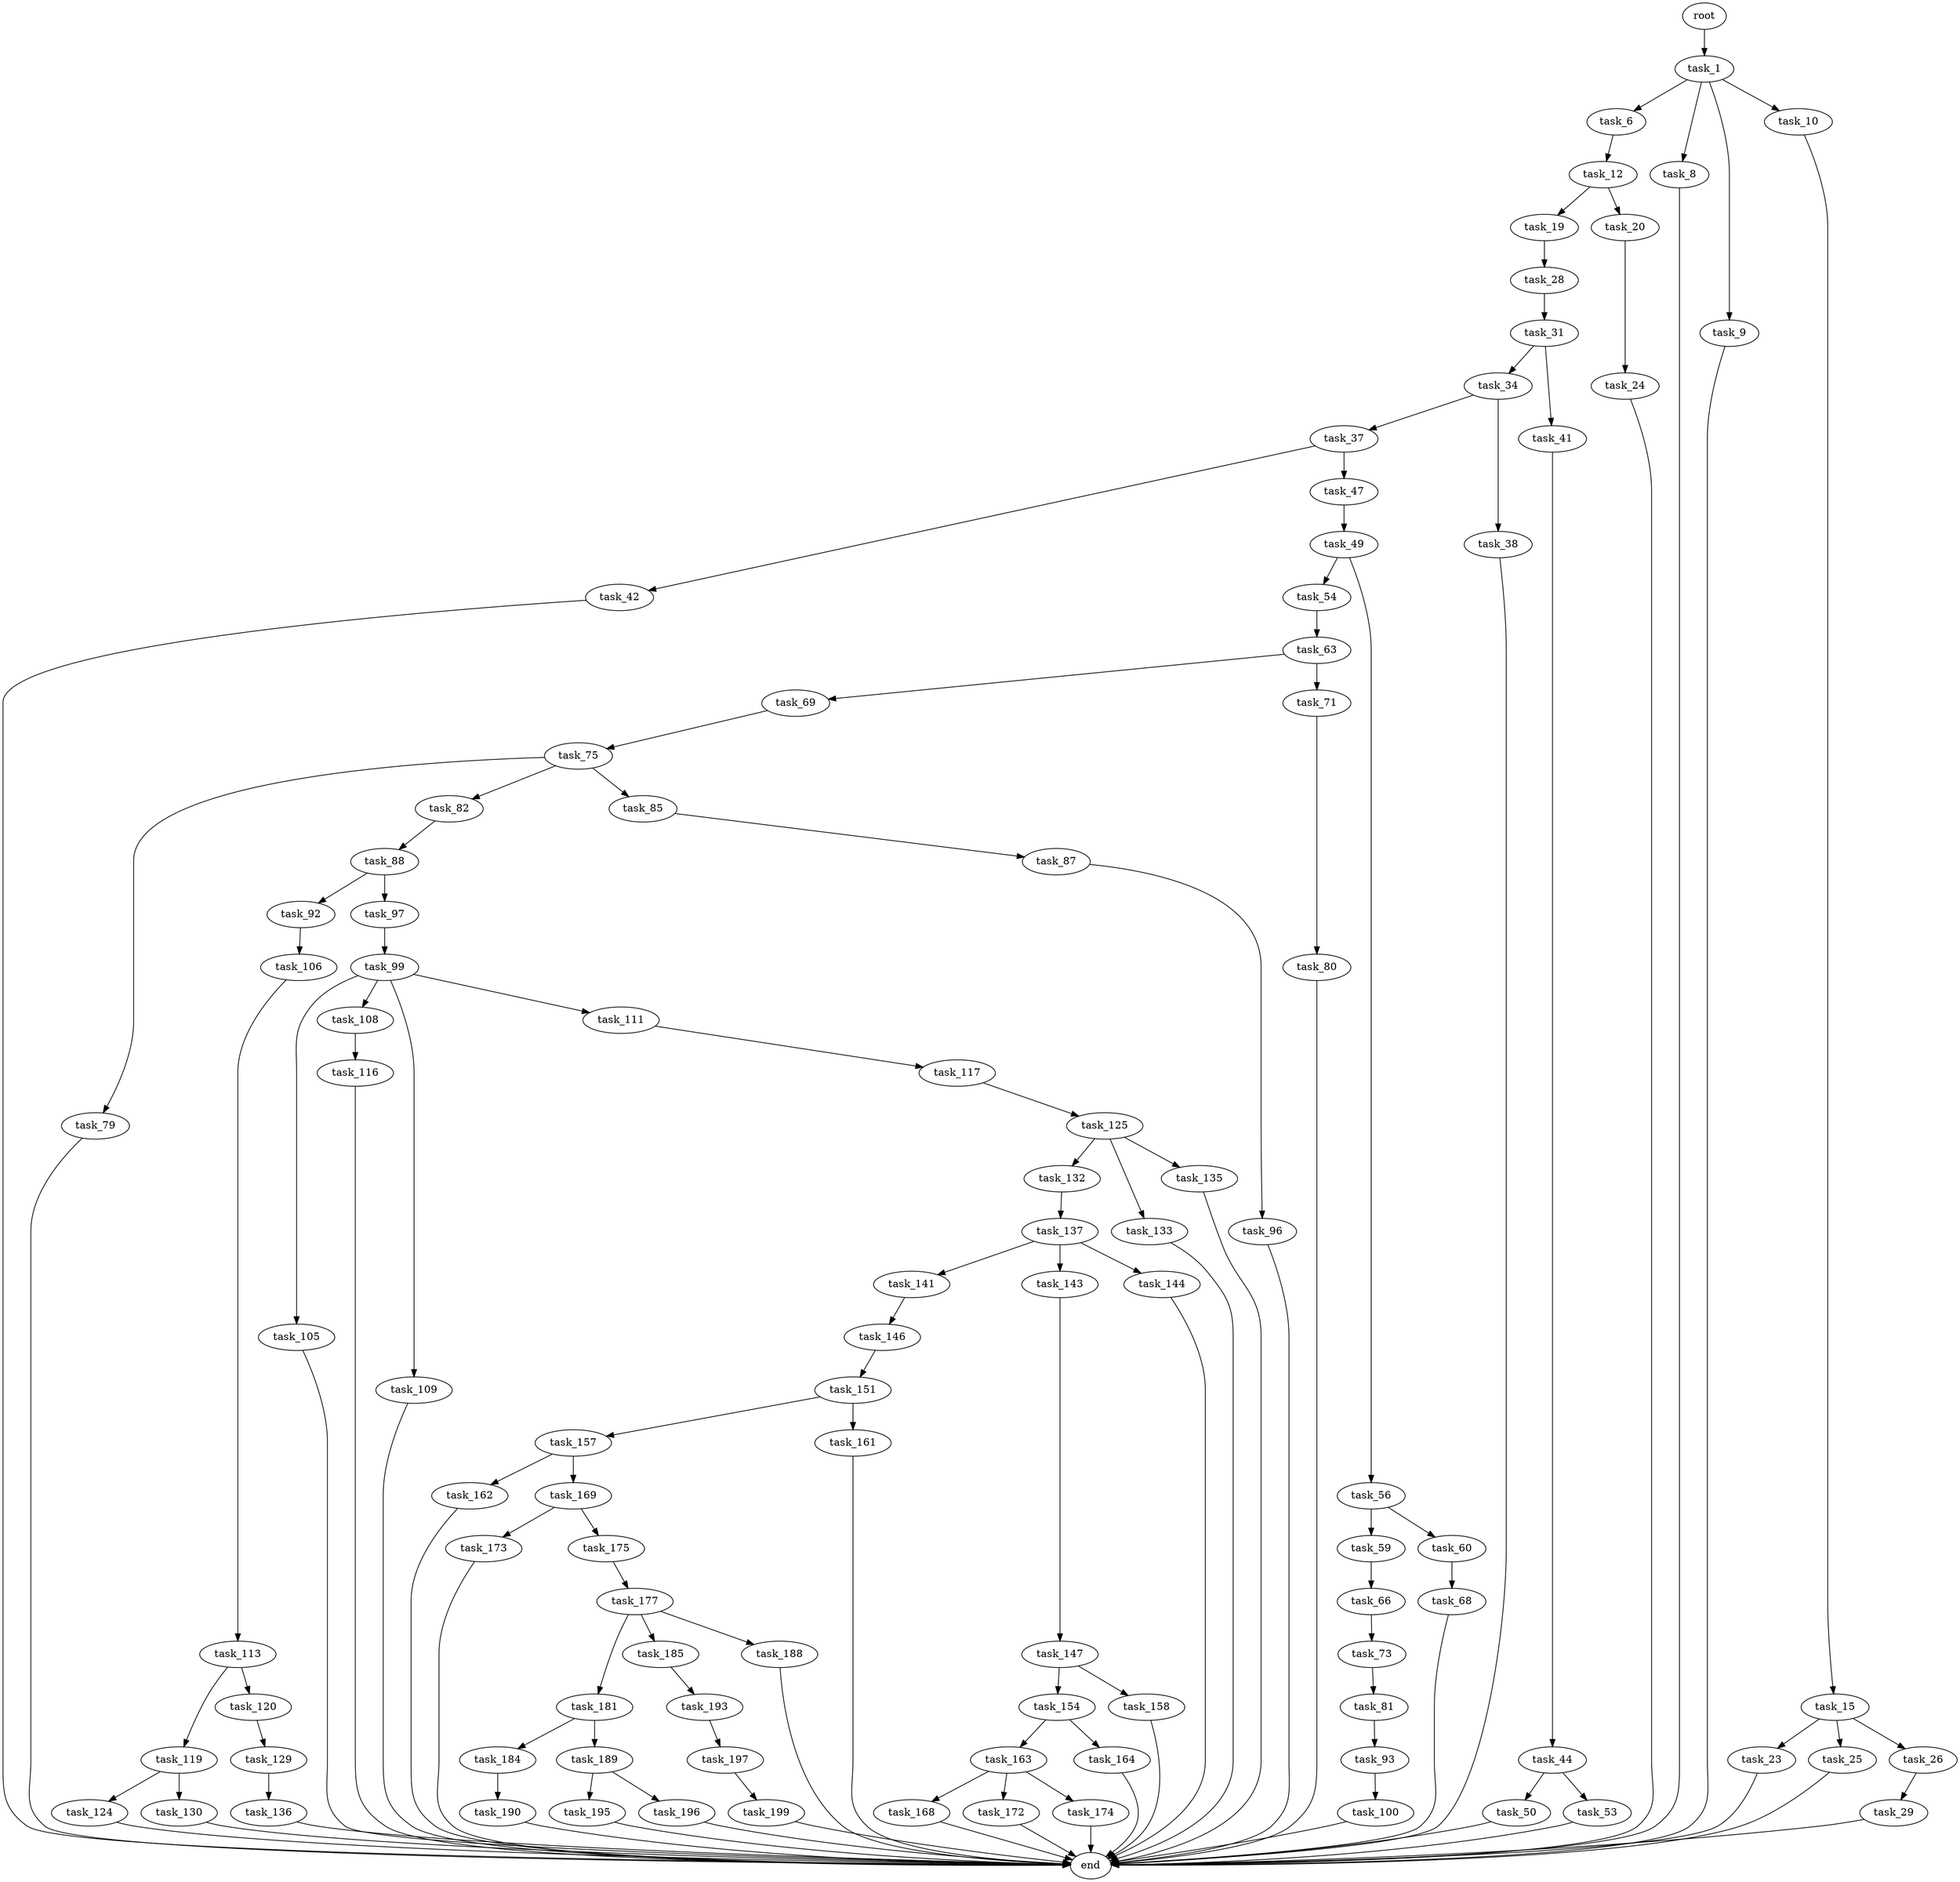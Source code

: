 digraph G {
  root [size="0.000000"];
  task_1 [size="8159763465.000000"];
  task_6 [size="68719476736.000000"];
  task_8 [size="134217728000.000000"];
  task_9 [size="8053578508.000000"];
  task_10 [size="121459976464.000000"];
  task_12 [size="29242455998.000000"];
  task_15 [size="4380013512.000000"];
  task_19 [size="6348098729.000000"];
  task_20 [size="549755813888.000000"];
  task_23 [size="28991029248.000000"];
  task_24 [size="925834717724.000000"];
  task_25 [size="8589934592.000000"];
  task_26 [size="368293445632.000000"];
  task_28 [size="13623057371.000000"];
  task_29 [size="68719476736.000000"];
  task_31 [size="632658663687.000000"];
  task_34 [size="8589934592.000000"];
  task_37 [size="549755813888.000000"];
  task_38 [size="368293445632.000000"];
  task_41 [size="2131309010.000000"];
  task_42 [size="782757789696.000000"];
  task_44 [size="18918891517.000000"];
  task_47 [size="919235623706.000000"];
  task_49 [size="28991029248.000000"];
  task_50 [size="68719476736.000000"];
  task_53 [size="1073741824000.000000"];
  task_54 [size="45510633485.000000"];
  task_56 [size="68719476736.000000"];
  task_59 [size="28991029248.000000"];
  task_60 [size="9839080659.000000"];
  task_63 [size="7015100006.000000"];
  task_66 [size="28991029248.000000"];
  task_68 [size="8589934592.000000"];
  task_69 [size="11878905458.000000"];
  task_71 [size="782757789696.000000"];
  task_73 [size="41020537510.000000"];
  task_75 [size="12294100766.000000"];
  task_79 [size="549755813888.000000"];
  task_80 [size="28991029248.000000"];
  task_81 [size="867300319654.000000"];
  task_82 [size="203001718814.000000"];
  task_85 [size="231928233984.000000"];
  task_87 [size="28991029248.000000"];
  task_88 [size="25601548144.000000"];
  task_92 [size="806026315205.000000"];
  task_93 [size="315339407959.000000"];
  task_96 [size="8589934592.000000"];
  task_97 [size="805642869761.000000"];
  task_99 [size="68719476736.000000"];
  task_100 [size="28991029248.000000"];
  task_105 [size="33182242797.000000"];
  task_106 [size="172454704081.000000"];
  task_108 [size="427880575.000000"];
  task_109 [size="1224312995.000000"];
  task_111 [size="1882206310.000000"];
  task_113 [size="7548925619.000000"];
  task_116 [size="14125381979.000000"];
  task_117 [size="476859341615.000000"];
  task_119 [size="1073741824000.000000"];
  task_120 [size="26372129082.000000"];
  task_124 [size="15372203705.000000"];
  task_125 [size="25088299401.000000"];
  task_129 [size="30746275649.000000"];
  task_130 [size="148886277658.000000"];
  task_132 [size="231928233984.000000"];
  task_133 [size="19251276453.000000"];
  task_135 [size="14283691432.000000"];
  task_136 [size="1443565739.000000"];
  task_137 [size="134217728000.000000"];
  task_141 [size="782757789696.000000"];
  task_143 [size="328093862942.000000"];
  task_144 [size="4401404600.000000"];
  task_146 [size="28991029248.000000"];
  task_147 [size="12806290744.000000"];
  task_151 [size="1179295453977.000000"];
  task_154 [size="78691894646.000000"];
  task_157 [size="134217728000.000000"];
  task_158 [size="100550693885.000000"];
  task_161 [size="23828582392.000000"];
  task_162 [size="534262982864.000000"];
  task_163 [size="843644854125.000000"];
  task_164 [size="186411113322.000000"];
  task_168 [size="8599805068.000000"];
  task_169 [size="102223476367.000000"];
  task_172 [size="99098907500.000000"];
  task_173 [size="368293445632.000000"];
  task_174 [size="8161462267.000000"];
  task_175 [size="8589934592.000000"];
  task_177 [size="14620727447.000000"];
  task_181 [size="10849853530.000000"];
  task_184 [size="36121228783.000000"];
  task_185 [size="549755813888.000000"];
  task_188 [size="355980263490.000000"];
  task_189 [size="68719476736.000000"];
  task_190 [size="1517939185.000000"];
  task_193 [size="549755813888.000000"];
  task_195 [size="156976949748.000000"];
  task_196 [size="282975384986.000000"];
  task_197 [size="42009372726.000000"];
  task_199 [size="22481768350.000000"];
  end [size="0.000000"];

  root -> task_1 [size="1.000000"];
  task_1 -> task_6 [size="411041792.000000"];
  task_1 -> task_8 [size="411041792.000000"];
  task_1 -> task_9 [size="411041792.000000"];
  task_1 -> task_10 [size="411041792.000000"];
  task_6 -> task_12 [size="134217728.000000"];
  task_8 -> end [size="1.000000"];
  task_9 -> end [size="1.000000"];
  task_10 -> task_15 [size="209715200.000000"];
  task_12 -> task_19 [size="75497472.000000"];
  task_12 -> task_20 [size="75497472.000000"];
  task_15 -> task_23 [size="75497472.000000"];
  task_15 -> task_25 [size="75497472.000000"];
  task_15 -> task_26 [size="75497472.000000"];
  task_19 -> task_28 [size="134217728.000000"];
  task_20 -> task_24 [size="536870912.000000"];
  task_23 -> end [size="1.000000"];
  task_24 -> end [size="1.000000"];
  task_25 -> end [size="1.000000"];
  task_26 -> task_29 [size="411041792.000000"];
  task_28 -> task_31 [size="301989888.000000"];
  task_29 -> end [size="1.000000"];
  task_31 -> task_34 [size="838860800.000000"];
  task_31 -> task_41 [size="838860800.000000"];
  task_34 -> task_37 [size="33554432.000000"];
  task_34 -> task_38 [size="33554432.000000"];
  task_37 -> task_42 [size="536870912.000000"];
  task_37 -> task_47 [size="536870912.000000"];
  task_38 -> end [size="1.000000"];
  task_41 -> task_44 [size="75497472.000000"];
  task_42 -> end [size="1.000000"];
  task_44 -> task_50 [size="411041792.000000"];
  task_44 -> task_53 [size="411041792.000000"];
  task_47 -> task_49 [size="679477248.000000"];
  task_49 -> task_54 [size="75497472.000000"];
  task_49 -> task_56 [size="75497472.000000"];
  task_50 -> end [size="1.000000"];
  task_53 -> end [size="1.000000"];
  task_54 -> task_63 [size="838860800.000000"];
  task_56 -> task_59 [size="134217728.000000"];
  task_56 -> task_60 [size="134217728.000000"];
  task_59 -> task_66 [size="75497472.000000"];
  task_60 -> task_68 [size="301989888.000000"];
  task_63 -> task_69 [size="209715200.000000"];
  task_63 -> task_71 [size="209715200.000000"];
  task_66 -> task_73 [size="75497472.000000"];
  task_68 -> end [size="1.000000"];
  task_69 -> task_75 [size="536870912.000000"];
  task_71 -> task_80 [size="679477248.000000"];
  task_73 -> task_81 [size="679477248.000000"];
  task_75 -> task_79 [size="838860800.000000"];
  task_75 -> task_82 [size="838860800.000000"];
  task_75 -> task_85 [size="838860800.000000"];
  task_79 -> end [size="1.000000"];
  task_80 -> end [size="1.000000"];
  task_81 -> task_93 [size="536870912.000000"];
  task_82 -> task_88 [size="301989888.000000"];
  task_85 -> task_87 [size="301989888.000000"];
  task_87 -> task_96 [size="75497472.000000"];
  task_88 -> task_92 [size="536870912.000000"];
  task_88 -> task_97 [size="536870912.000000"];
  task_92 -> task_106 [size="536870912.000000"];
  task_93 -> task_100 [size="838860800.000000"];
  task_96 -> end [size="1.000000"];
  task_97 -> task_99 [size="536870912.000000"];
  task_99 -> task_105 [size="134217728.000000"];
  task_99 -> task_108 [size="134217728.000000"];
  task_99 -> task_109 [size="134217728.000000"];
  task_99 -> task_111 [size="134217728.000000"];
  task_100 -> end [size="1.000000"];
  task_105 -> end [size="1.000000"];
  task_106 -> task_113 [size="536870912.000000"];
  task_108 -> task_116 [size="33554432.000000"];
  task_109 -> end [size="1.000000"];
  task_111 -> task_117 [size="75497472.000000"];
  task_113 -> task_119 [size="134217728.000000"];
  task_113 -> task_120 [size="134217728.000000"];
  task_116 -> end [size="1.000000"];
  task_117 -> task_125 [size="679477248.000000"];
  task_119 -> task_124 [size="838860800.000000"];
  task_119 -> task_130 [size="838860800.000000"];
  task_120 -> task_129 [size="33554432.000000"];
  task_124 -> end [size="1.000000"];
  task_125 -> task_132 [size="838860800.000000"];
  task_125 -> task_133 [size="838860800.000000"];
  task_125 -> task_135 [size="838860800.000000"];
  task_129 -> task_136 [size="536870912.000000"];
  task_130 -> end [size="1.000000"];
  task_132 -> task_137 [size="301989888.000000"];
  task_133 -> end [size="1.000000"];
  task_135 -> end [size="1.000000"];
  task_136 -> end [size="1.000000"];
  task_137 -> task_141 [size="209715200.000000"];
  task_137 -> task_143 [size="209715200.000000"];
  task_137 -> task_144 [size="209715200.000000"];
  task_141 -> task_146 [size="679477248.000000"];
  task_143 -> task_147 [size="838860800.000000"];
  task_144 -> end [size="1.000000"];
  task_146 -> task_151 [size="75497472.000000"];
  task_147 -> task_154 [size="301989888.000000"];
  task_147 -> task_158 [size="301989888.000000"];
  task_151 -> task_157 [size="838860800.000000"];
  task_151 -> task_161 [size="838860800.000000"];
  task_154 -> task_163 [size="209715200.000000"];
  task_154 -> task_164 [size="209715200.000000"];
  task_157 -> task_162 [size="209715200.000000"];
  task_157 -> task_169 [size="209715200.000000"];
  task_158 -> end [size="1.000000"];
  task_161 -> end [size="1.000000"];
  task_162 -> end [size="1.000000"];
  task_163 -> task_168 [size="679477248.000000"];
  task_163 -> task_172 [size="679477248.000000"];
  task_163 -> task_174 [size="679477248.000000"];
  task_164 -> end [size="1.000000"];
  task_168 -> end [size="1.000000"];
  task_169 -> task_173 [size="301989888.000000"];
  task_169 -> task_175 [size="301989888.000000"];
  task_172 -> end [size="1.000000"];
  task_173 -> end [size="1.000000"];
  task_174 -> end [size="1.000000"];
  task_175 -> task_177 [size="33554432.000000"];
  task_177 -> task_181 [size="838860800.000000"];
  task_177 -> task_185 [size="838860800.000000"];
  task_177 -> task_188 [size="838860800.000000"];
  task_181 -> task_184 [size="209715200.000000"];
  task_181 -> task_189 [size="209715200.000000"];
  task_184 -> task_190 [size="679477248.000000"];
  task_185 -> task_193 [size="536870912.000000"];
  task_188 -> end [size="1.000000"];
  task_189 -> task_195 [size="134217728.000000"];
  task_189 -> task_196 [size="134217728.000000"];
  task_190 -> end [size="1.000000"];
  task_193 -> task_197 [size="536870912.000000"];
  task_195 -> end [size="1.000000"];
  task_196 -> end [size="1.000000"];
  task_197 -> task_199 [size="679477248.000000"];
  task_199 -> end [size="1.000000"];
}
